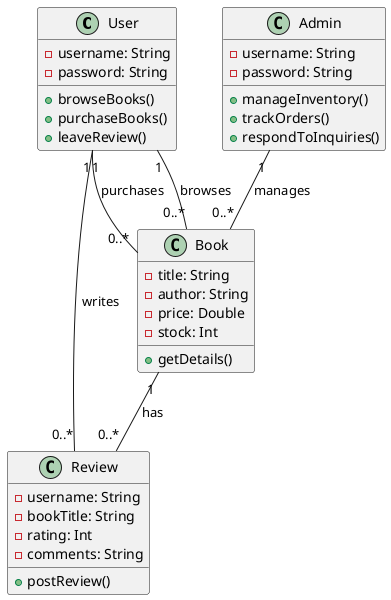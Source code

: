 @startuml
class User {
  -username: String
  -password: String
  +browseBooks()
  +purchaseBooks()
  +leaveReview()
}

class Admin {
  -username: String
  -password: String
  +manageInventory()
  +trackOrders()
  +respondToInquiries()
}

class Book {
  -title: String
  -author: String
  -price: Double
  -stock: Int
  +getDetails()
}

class Review {
  -username: String
  -bookTitle: String
  -rating: Int
  -comments: String
  +postReview()
}

User "1" -- "0..*" Book : browses
User "1" -- "0..*" Book : purchases
User "1" -- "0..*" Review : writes
Admin "1" -- "0..*" Book : manages
Book "1" -- "0..*" Review : has
@enduml